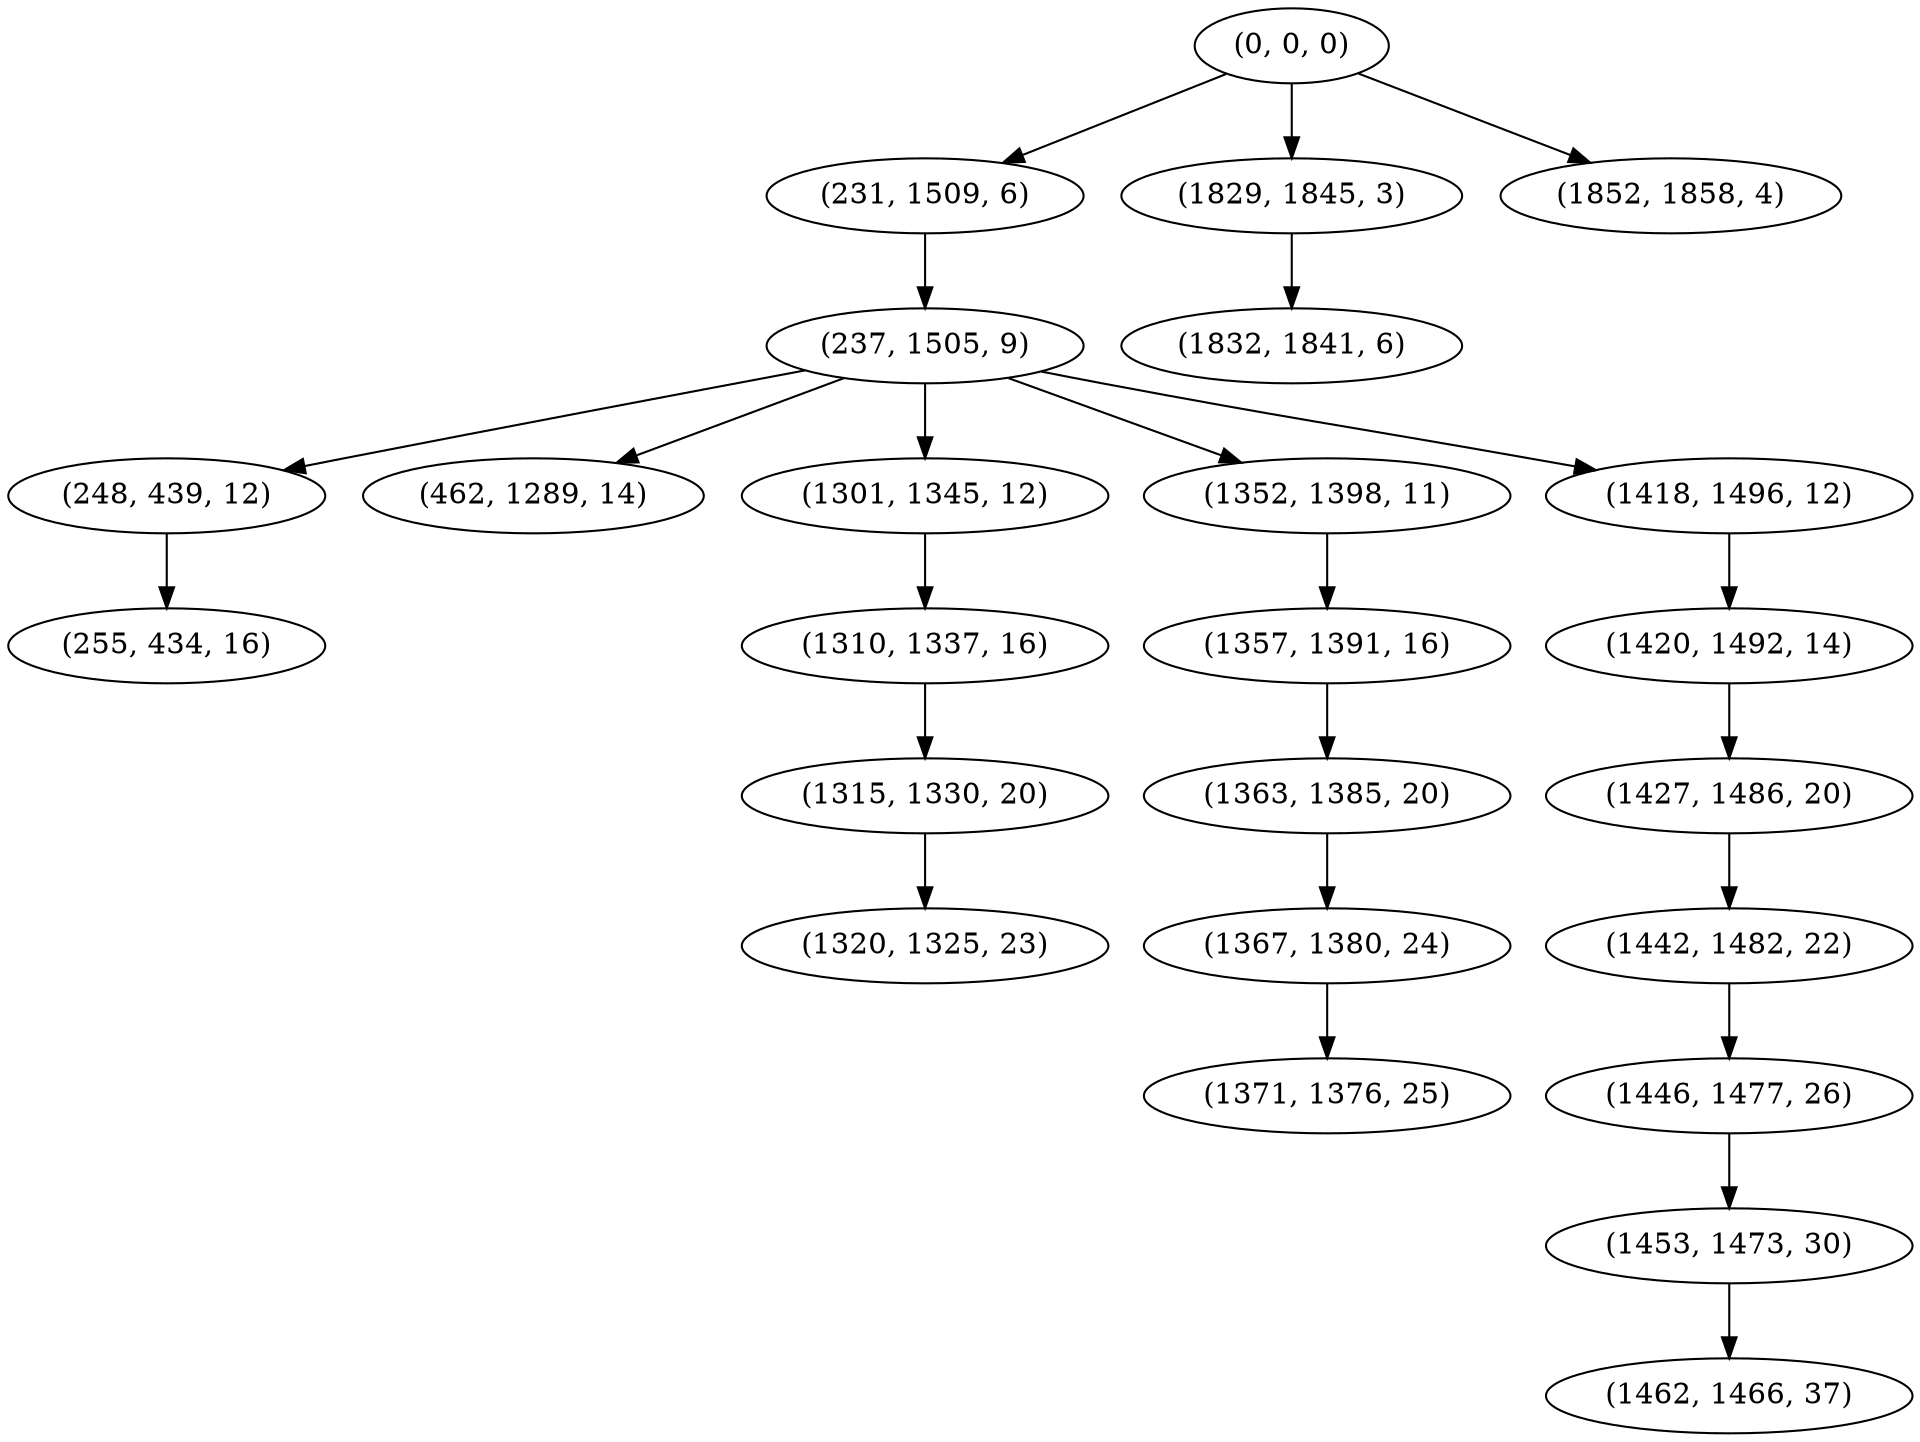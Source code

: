 digraph tree {
    "(0, 0, 0)";
    "(231, 1509, 6)";
    "(237, 1505, 9)";
    "(248, 439, 12)";
    "(255, 434, 16)";
    "(462, 1289, 14)";
    "(1301, 1345, 12)";
    "(1310, 1337, 16)";
    "(1315, 1330, 20)";
    "(1320, 1325, 23)";
    "(1352, 1398, 11)";
    "(1357, 1391, 16)";
    "(1363, 1385, 20)";
    "(1367, 1380, 24)";
    "(1371, 1376, 25)";
    "(1418, 1496, 12)";
    "(1420, 1492, 14)";
    "(1427, 1486, 20)";
    "(1442, 1482, 22)";
    "(1446, 1477, 26)";
    "(1453, 1473, 30)";
    "(1462, 1466, 37)";
    "(1829, 1845, 3)";
    "(1832, 1841, 6)";
    "(1852, 1858, 4)";
    "(0, 0, 0)" -> "(231, 1509, 6)";
    "(0, 0, 0)" -> "(1829, 1845, 3)";
    "(0, 0, 0)" -> "(1852, 1858, 4)";
    "(231, 1509, 6)" -> "(237, 1505, 9)";
    "(237, 1505, 9)" -> "(248, 439, 12)";
    "(237, 1505, 9)" -> "(462, 1289, 14)";
    "(237, 1505, 9)" -> "(1301, 1345, 12)";
    "(237, 1505, 9)" -> "(1352, 1398, 11)";
    "(237, 1505, 9)" -> "(1418, 1496, 12)";
    "(248, 439, 12)" -> "(255, 434, 16)";
    "(1301, 1345, 12)" -> "(1310, 1337, 16)";
    "(1310, 1337, 16)" -> "(1315, 1330, 20)";
    "(1315, 1330, 20)" -> "(1320, 1325, 23)";
    "(1352, 1398, 11)" -> "(1357, 1391, 16)";
    "(1357, 1391, 16)" -> "(1363, 1385, 20)";
    "(1363, 1385, 20)" -> "(1367, 1380, 24)";
    "(1367, 1380, 24)" -> "(1371, 1376, 25)";
    "(1418, 1496, 12)" -> "(1420, 1492, 14)";
    "(1420, 1492, 14)" -> "(1427, 1486, 20)";
    "(1427, 1486, 20)" -> "(1442, 1482, 22)";
    "(1442, 1482, 22)" -> "(1446, 1477, 26)";
    "(1446, 1477, 26)" -> "(1453, 1473, 30)";
    "(1453, 1473, 30)" -> "(1462, 1466, 37)";
    "(1829, 1845, 3)" -> "(1832, 1841, 6)";
}
